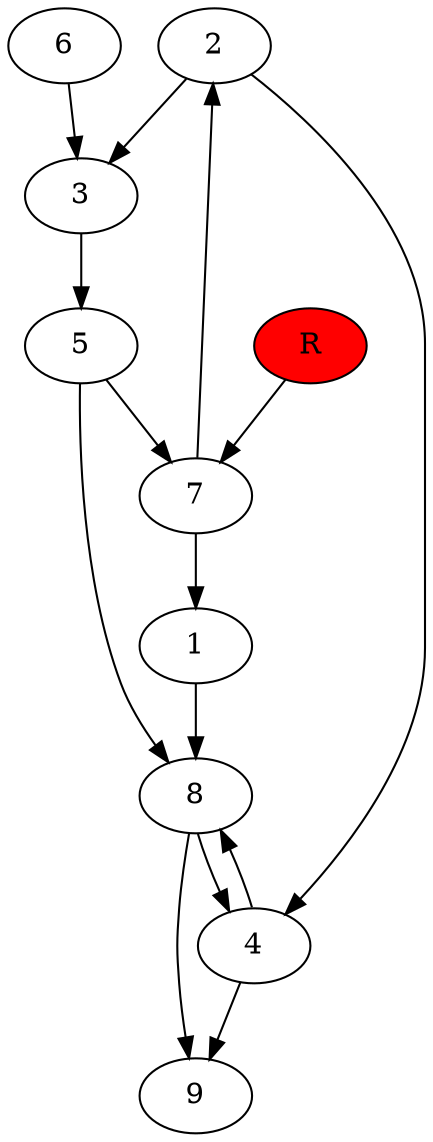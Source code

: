 digraph prb18310 {
	1
	2
	3
	4
	5
	6
	7
	8
	R [fillcolor="#ff0000" style=filled]
	1 -> 8
	2 -> 3
	2 -> 4
	3 -> 5
	4 -> 8
	4 -> 9
	5 -> 7
	5 -> 8
	6 -> 3
	7 -> 1
	7 -> 2
	8 -> 4
	8 -> 9
	R -> 7
}
